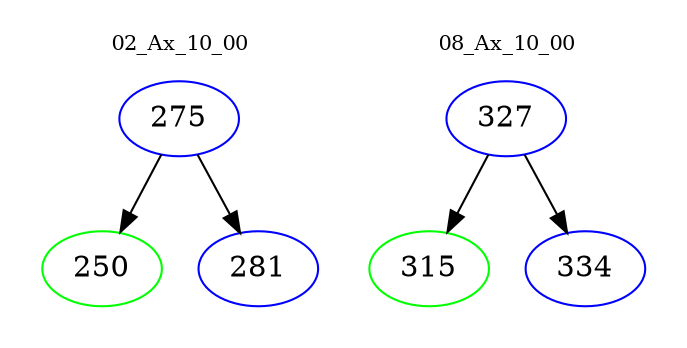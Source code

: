digraph{
subgraph cluster_0 {
color = white
label = "02_Ax_10_00";
fontsize=10;
T0_275 [label="275", color="blue"]
T0_275 -> T0_250 [color="black"]
T0_250 [label="250", color="green"]
T0_275 -> T0_281 [color="black"]
T0_281 [label="281", color="blue"]
}
subgraph cluster_1 {
color = white
label = "08_Ax_10_00";
fontsize=10;
T1_327 [label="327", color="blue"]
T1_327 -> T1_315 [color="black"]
T1_315 [label="315", color="green"]
T1_327 -> T1_334 [color="black"]
T1_334 [label="334", color="blue"]
}
}
